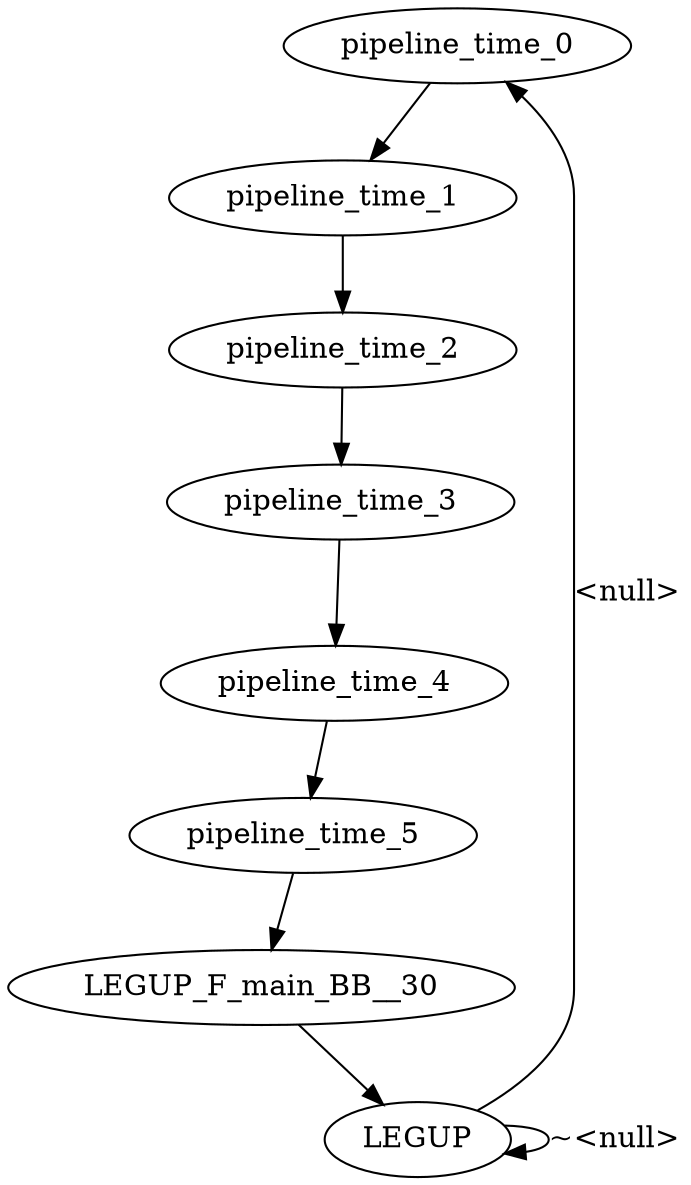 digraph {
Node0x3a03ea0[label="pipeline_time_0"];
Node0x3a03c80[label="LEGUP"];
Node0x3a03c80 -> Node0x3a03ea0[label="<null>"];
Node0x3a03c80 -> Node0x3a03c80[label="~<null>"];
Node0x3a05fc0[label="pipeline_time_1"];
Node0x3a03ea0 -> Node0x3a05fc0;
Node0x3a05e50[label="pipeline_time_2"];
Node0x3a05fc0 -> Node0x3a05e50;
Node0x3a03f70[label="pipeline_time_3"];
Node0x3a05e50 -> Node0x3a03f70;
Node0x3a03b80[label="pipeline_time_4"];
Node0x3a03f70 -> Node0x3a03b80;
Node0x3a06260[label="pipeline_time_5"];
Node0x3a03b80 -> Node0x3a06260;
Node0x39ce640[label="LEGUP_F_main_BB__30"];
Node0x3a06260 -> Node0x39ce640;
Node0x39ce640 -> Node0x3a03c80;
}
